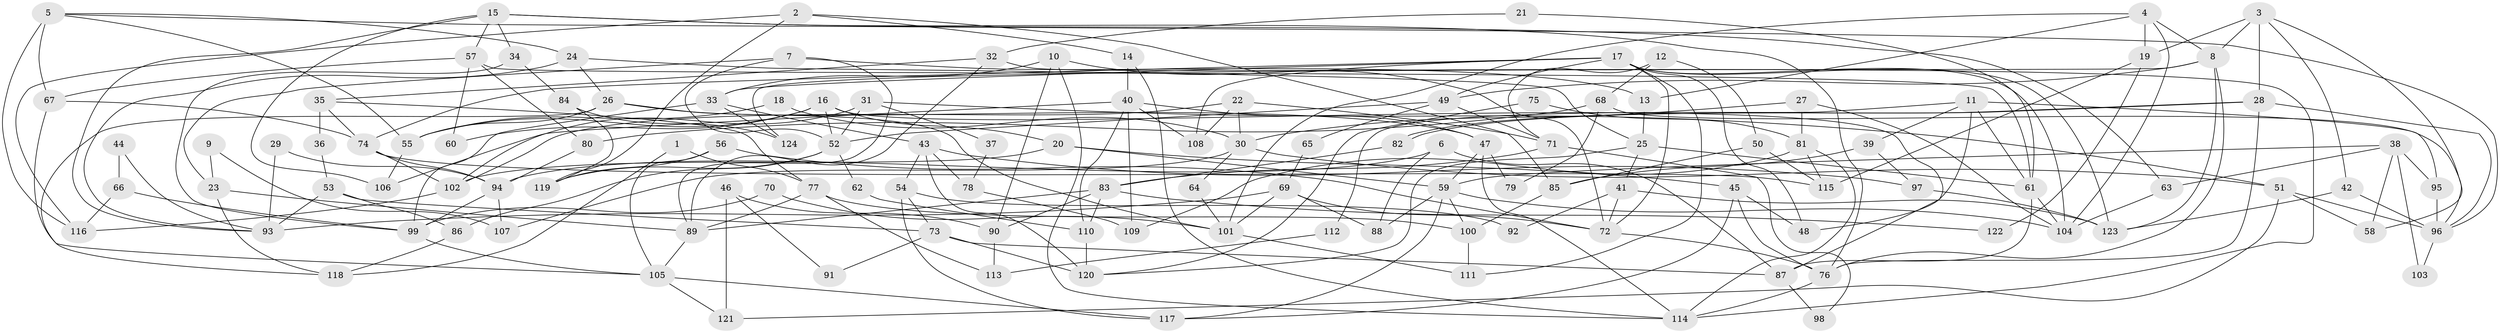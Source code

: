 // coarse degree distribution, {9: 0.08, 11: 0.04, 7: 0.1, 10: 0.08, 12: 0.02, 5: 0.14, 6: 0.12, 21: 0.02, 8: 0.08, 3: 0.18, 4: 0.04, 2: 0.1}
// Generated by graph-tools (version 1.1) at 2025/51/03/04/25 22:51:21]
// undirected, 124 vertices, 248 edges
graph export_dot {
  node [color=gray90,style=filled];
  1;
  2;
  3;
  4;
  5;
  6;
  7;
  8;
  9;
  10;
  11;
  12;
  13;
  14;
  15;
  16;
  17;
  18;
  19;
  20;
  21;
  22;
  23;
  24;
  25;
  26;
  27;
  28;
  29;
  30;
  31;
  32;
  33;
  34;
  35;
  36;
  37;
  38;
  39;
  40;
  41;
  42;
  43;
  44;
  45;
  46;
  47;
  48;
  49;
  50;
  51;
  52;
  53;
  54;
  55;
  56;
  57;
  58;
  59;
  60;
  61;
  62;
  63;
  64;
  65;
  66;
  67;
  68;
  69;
  70;
  71;
  72;
  73;
  74;
  75;
  76;
  77;
  78;
  79;
  80;
  81;
  82;
  83;
  84;
  85;
  86;
  87;
  88;
  89;
  90;
  91;
  92;
  93;
  94;
  95;
  96;
  97;
  98;
  99;
  100;
  101;
  102;
  103;
  104;
  105;
  106;
  107;
  108;
  109;
  110;
  111;
  112;
  113;
  114;
  115;
  116;
  117;
  118;
  119;
  120;
  121;
  122;
  123;
  124;
  1 -- 77;
  1 -- 118;
  2 -- 85;
  2 -- 14;
  2 -- 116;
  2 -- 119;
  3 -- 8;
  3 -- 28;
  3 -- 19;
  3 -- 42;
  3 -- 58;
  4 -- 101;
  4 -- 8;
  4 -- 13;
  4 -- 19;
  4 -- 104;
  5 -- 116;
  5 -- 24;
  5 -- 55;
  5 -- 67;
  5 -- 96;
  6 -- 88;
  6 -- 87;
  6 -- 94;
  7 -- 23;
  7 -- 89;
  7 -- 13;
  7 -- 52;
  8 -- 76;
  8 -- 123;
  8 -- 49;
  8 -- 124;
  9 -- 107;
  9 -- 23;
  10 -- 72;
  10 -- 33;
  10 -- 90;
  10 -- 114;
  11 -- 95;
  11 -- 61;
  11 -- 39;
  11 -- 48;
  11 -- 112;
  12 -- 68;
  12 -- 71;
  12 -- 50;
  13 -- 25;
  14 -- 114;
  14 -- 40;
  15 -- 76;
  15 -- 106;
  15 -- 34;
  15 -- 57;
  15 -- 63;
  15 -- 93;
  16 -- 52;
  16 -- 20;
  16 -- 55;
  16 -- 60;
  16 -- 87;
  17 -- 123;
  17 -- 104;
  17 -- 33;
  17 -- 48;
  17 -- 49;
  17 -- 72;
  17 -- 74;
  17 -- 108;
  17 -- 111;
  18 -- 55;
  18 -- 30;
  19 -- 115;
  19 -- 122;
  20 -- 59;
  20 -- 45;
  20 -- 102;
  21 -- 61;
  21 -- 32;
  22 -- 108;
  22 -- 102;
  22 -- 30;
  22 -- 71;
  23 -- 89;
  23 -- 118;
  24 -- 93;
  24 -- 26;
  24 -- 25;
  25 -- 41;
  25 -- 61;
  25 -- 120;
  26 -- 47;
  26 -- 55;
  26 -- 101;
  26 -- 118;
  27 -- 81;
  27 -- 104;
  27 -- 30;
  28 -- 76;
  28 -- 82;
  28 -- 82;
  28 -- 96;
  29 -- 93;
  29 -- 94;
  30 -- 51;
  30 -- 64;
  30 -- 107;
  31 -- 52;
  31 -- 51;
  31 -- 37;
  31 -- 102;
  32 -- 114;
  32 -- 89;
  32 -- 35;
  33 -- 124;
  33 -- 43;
  33 -- 99;
  34 -- 99;
  34 -- 84;
  35 -- 74;
  35 -- 36;
  35 -- 77;
  36 -- 53;
  37 -- 78;
  38 -- 58;
  38 -- 63;
  38 -- 59;
  38 -- 95;
  38 -- 103;
  39 -- 97;
  39 -- 85;
  40 -- 47;
  40 -- 110;
  40 -- 106;
  40 -- 108;
  40 -- 109;
  41 -- 72;
  41 -- 92;
  41 -- 123;
  42 -- 96;
  42 -- 123;
  43 -- 54;
  43 -- 78;
  43 -- 97;
  43 -- 120;
  44 -- 93;
  44 -- 66;
  45 -- 48;
  45 -- 117;
  45 -- 76;
  46 -- 90;
  46 -- 121;
  46 -- 91;
  47 -- 114;
  47 -- 59;
  47 -- 79;
  49 -- 52;
  49 -- 65;
  49 -- 71;
  50 -- 115;
  50 -- 85;
  51 -- 96;
  51 -- 58;
  51 -- 121;
  52 -- 62;
  52 -- 86;
  52 -- 119;
  53 -- 93;
  53 -- 73;
  53 -- 86;
  54 -- 117;
  54 -- 73;
  54 -- 92;
  55 -- 106;
  56 -- 105;
  56 -- 119;
  56 -- 72;
  57 -- 67;
  57 -- 60;
  57 -- 61;
  57 -- 80;
  59 -- 104;
  59 -- 88;
  59 -- 100;
  59 -- 117;
  61 -- 87;
  61 -- 104;
  62 -- 110;
  63 -- 104;
  64 -- 101;
  65 -- 69;
  66 -- 99;
  66 -- 116;
  67 -- 74;
  67 -- 105;
  68 -- 96;
  68 -- 80;
  68 -- 79;
  69 -- 101;
  69 -- 72;
  69 -- 88;
  69 -- 93;
  70 -- 101;
  70 -- 99;
  71 -- 83;
  71 -- 98;
  72 -- 76;
  73 -- 87;
  73 -- 120;
  73 -- 91;
  74 -- 102;
  74 -- 94;
  74 -- 115;
  75 -- 120;
  75 -- 81;
  76 -- 114;
  77 -- 100;
  77 -- 89;
  77 -- 113;
  78 -- 109;
  80 -- 94;
  81 -- 115;
  81 -- 114;
  81 -- 109;
  82 -- 83;
  83 -- 89;
  83 -- 90;
  83 -- 110;
  83 -- 122;
  84 -- 119;
  84 -- 124;
  85 -- 100;
  86 -- 118;
  87 -- 98;
  89 -- 105;
  90 -- 113;
  94 -- 99;
  94 -- 107;
  95 -- 96;
  96 -- 103;
  97 -- 123;
  99 -- 105;
  100 -- 111;
  101 -- 111;
  102 -- 116;
  105 -- 117;
  105 -- 121;
  110 -- 120;
  112 -- 113;
}
